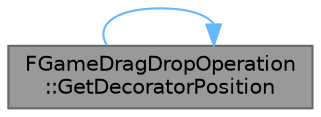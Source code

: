 digraph "FGameDragDropOperation::GetDecoratorPosition"
{
 // INTERACTIVE_SVG=YES
 // LATEX_PDF_SIZE
  bgcolor="transparent";
  edge [fontname=Helvetica,fontsize=10,labelfontname=Helvetica,labelfontsize=10];
  node [fontname=Helvetica,fontsize=10,shape=box,height=0.2,width=0.4];
  rankdir="LR";
  Node1 [id="Node000001",label="FGameDragDropOperation\l::GetDecoratorPosition",height=0.2,width=0.4,color="gray40", fillcolor="grey60", style="filled", fontcolor="black",tooltip="Gets the desired position of the decorator in absolute space."];
  Node1 -> Node1 [id="edge1_Node000001_Node000001",color="steelblue1",style="solid",tooltip=" "];
}
